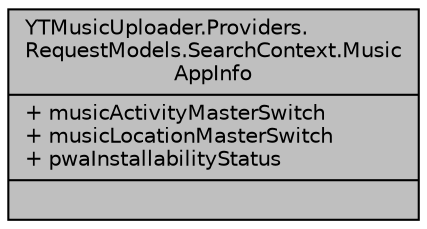 digraph "YTMusicUploader.Providers.RequestModels.SearchContext.MusicAppInfo"
{
 // LATEX_PDF_SIZE
  edge [fontname="Helvetica",fontsize="10",labelfontname="Helvetica",labelfontsize="10"];
  node [fontname="Helvetica",fontsize="10",shape=record];
  Node1 [label="{YTMusicUploader.Providers.\lRequestModels.SearchContext.Music\lAppInfo\n|+ musicActivityMasterSwitch\l+ musicLocationMasterSwitch\l+ pwaInstallabilityStatus\l|}",height=0.2,width=0.4,color="black", fillcolor="grey75", style="filled", fontcolor="black",tooltip=" "];
}
